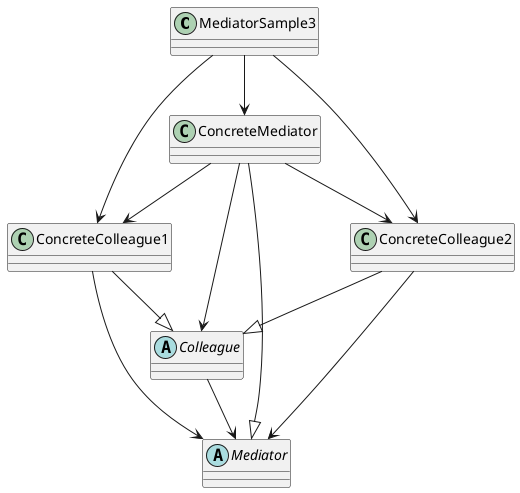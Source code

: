 @startuml
MediatorSample3 --> ConcreteMediator
MediatorSample3 --> ConcreteColleague1
MediatorSample3 --> ConcreteColleague2
ConcreteMediator --> ConcreteColleague1
ConcreteMediator --> ConcreteColleague2
ConcreteMediator --> Colleague
ConcreteMediator --|> Mediator
Colleague --> Mediator
ConcreteColleague1 --|> Colleague
ConcreteColleague1 --> Mediator
ConcreteColleague2 --|> Colleague
ConcreteColleague2 --> Mediator


class MediatorSample3
abstract class Mediator
class ConcreteMediator
abstract class Colleague
class ConcreteColleague1
class ConcreteColleague2
@enduml